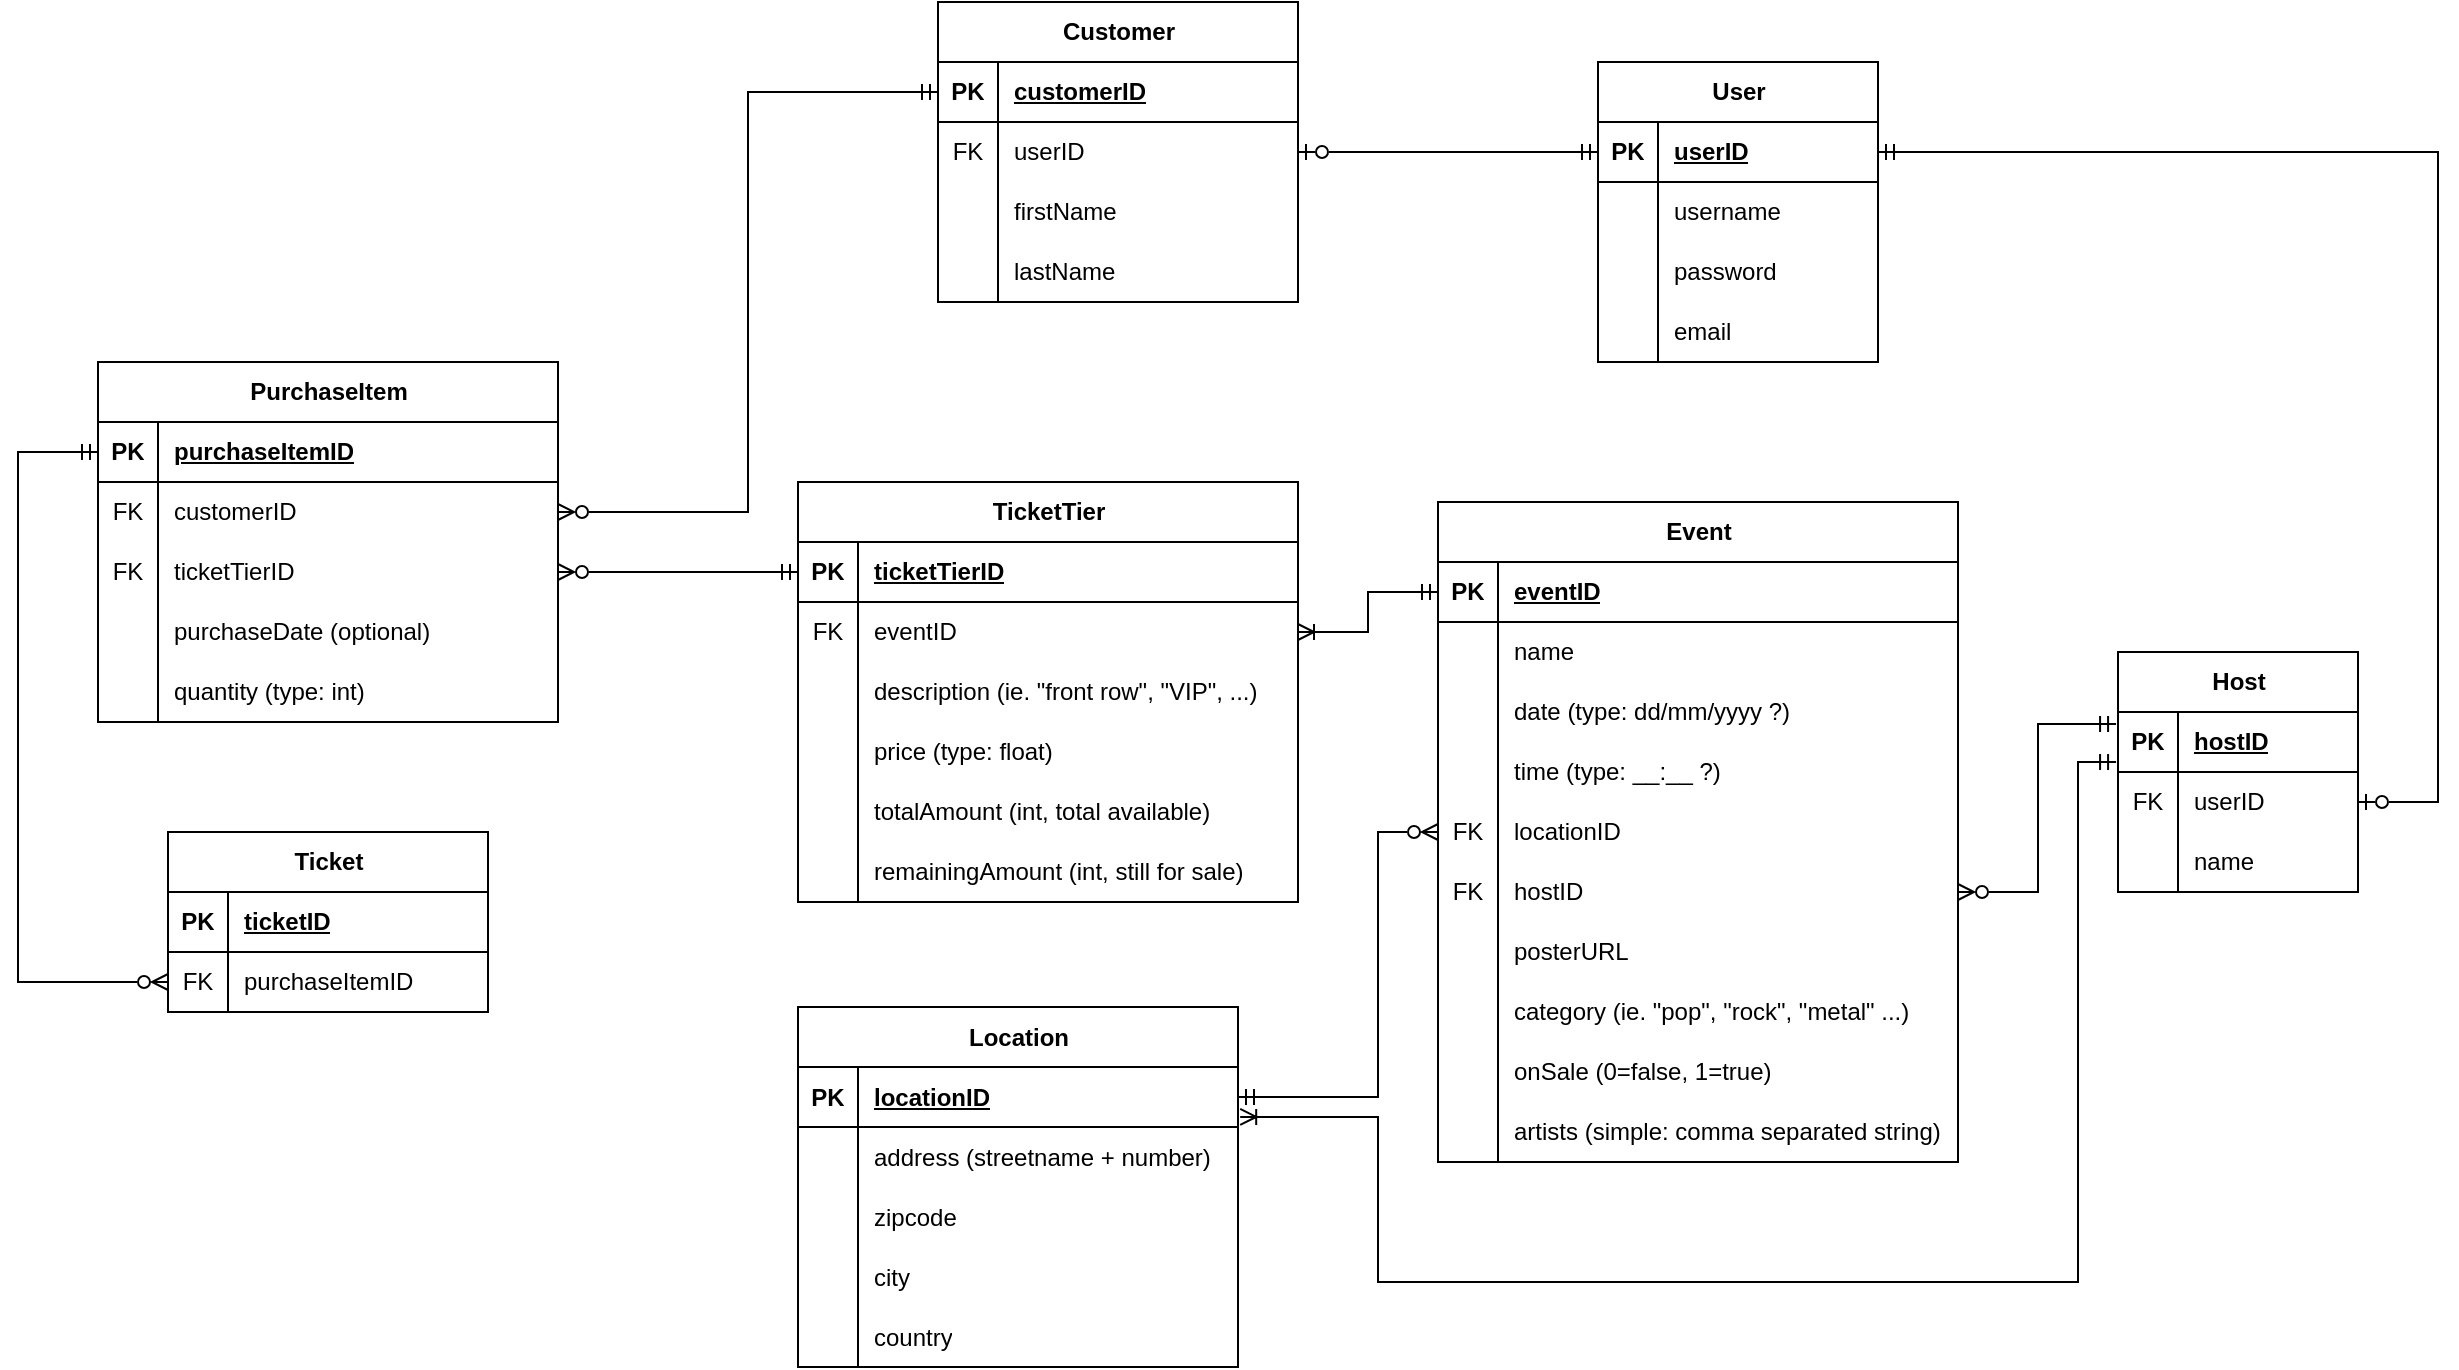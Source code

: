 <mxfile version="24.7.7">
  <diagram name="Pagina-1" id="WmLZljHPpNCYutJsbO-p">
    <mxGraphModel dx="2842" dy="803" grid="1" gridSize="10" guides="1" tooltips="1" connect="1" arrows="1" fold="1" page="1" pageScale="1" pageWidth="1600" pageHeight="1200" math="0" shadow="0">
      <root>
        <mxCell id="0" />
        <mxCell id="1" parent="0" />
        <mxCell id="5G-dUM1vtzU-0tOoCZMb-1" value="User" style="shape=table;startSize=30;container=1;collapsible=1;childLayout=tableLayout;fixedRows=1;rowLines=0;fontStyle=1;align=center;resizeLast=1;html=1;" parent="1" vertex="1">
          <mxGeometry x="-790" y="200" width="140" height="150" as="geometry" />
        </mxCell>
        <mxCell id="5G-dUM1vtzU-0tOoCZMb-2" value="" style="shape=tableRow;horizontal=0;startSize=0;swimlaneHead=0;swimlaneBody=0;fillColor=none;collapsible=0;dropTarget=0;points=[[0,0.5],[1,0.5]];portConstraint=eastwest;top=0;left=0;right=0;bottom=1;" parent="5G-dUM1vtzU-0tOoCZMb-1" vertex="1">
          <mxGeometry y="30" width="140" height="30" as="geometry" />
        </mxCell>
        <mxCell id="5G-dUM1vtzU-0tOoCZMb-3" value="PK" style="shape=partialRectangle;connectable=0;fillColor=none;top=0;left=0;bottom=0;right=0;fontStyle=1;overflow=hidden;whiteSpace=wrap;html=1;" parent="5G-dUM1vtzU-0tOoCZMb-2" vertex="1">
          <mxGeometry width="30" height="30" as="geometry">
            <mxRectangle width="30" height="30" as="alternateBounds" />
          </mxGeometry>
        </mxCell>
        <mxCell id="5G-dUM1vtzU-0tOoCZMb-4" value="userID" style="shape=partialRectangle;connectable=0;fillColor=none;top=0;left=0;bottom=0;right=0;align=left;spacingLeft=6;fontStyle=5;overflow=hidden;whiteSpace=wrap;html=1;" parent="5G-dUM1vtzU-0tOoCZMb-2" vertex="1">
          <mxGeometry x="30" width="110" height="30" as="geometry">
            <mxRectangle width="110" height="30" as="alternateBounds" />
          </mxGeometry>
        </mxCell>
        <mxCell id="5G-dUM1vtzU-0tOoCZMb-5" value="" style="shape=tableRow;horizontal=0;startSize=0;swimlaneHead=0;swimlaneBody=0;fillColor=none;collapsible=0;dropTarget=0;points=[[0,0.5],[1,0.5]];portConstraint=eastwest;top=0;left=0;right=0;bottom=0;" parent="5G-dUM1vtzU-0tOoCZMb-1" vertex="1">
          <mxGeometry y="60" width="140" height="30" as="geometry" />
        </mxCell>
        <mxCell id="5G-dUM1vtzU-0tOoCZMb-6" value="" style="shape=partialRectangle;connectable=0;fillColor=none;top=0;left=0;bottom=0;right=0;editable=1;overflow=hidden;whiteSpace=wrap;html=1;" parent="5G-dUM1vtzU-0tOoCZMb-5" vertex="1">
          <mxGeometry width="30" height="30" as="geometry">
            <mxRectangle width="30" height="30" as="alternateBounds" />
          </mxGeometry>
        </mxCell>
        <mxCell id="5G-dUM1vtzU-0tOoCZMb-7" value="username" style="shape=partialRectangle;connectable=0;fillColor=none;top=0;left=0;bottom=0;right=0;align=left;spacingLeft=6;overflow=hidden;whiteSpace=wrap;html=1;" parent="5G-dUM1vtzU-0tOoCZMb-5" vertex="1">
          <mxGeometry x="30" width="110" height="30" as="geometry">
            <mxRectangle width="110" height="30" as="alternateBounds" />
          </mxGeometry>
        </mxCell>
        <mxCell id="5G-dUM1vtzU-0tOoCZMb-8" value="" style="shape=tableRow;horizontal=0;startSize=0;swimlaneHead=0;swimlaneBody=0;fillColor=none;collapsible=0;dropTarget=0;points=[[0,0.5],[1,0.5]];portConstraint=eastwest;top=0;left=0;right=0;bottom=0;" parent="5G-dUM1vtzU-0tOoCZMb-1" vertex="1">
          <mxGeometry y="90" width="140" height="30" as="geometry" />
        </mxCell>
        <mxCell id="5G-dUM1vtzU-0tOoCZMb-9" value="" style="shape=partialRectangle;connectable=0;fillColor=none;top=0;left=0;bottom=0;right=0;editable=1;overflow=hidden;whiteSpace=wrap;html=1;" parent="5G-dUM1vtzU-0tOoCZMb-8" vertex="1">
          <mxGeometry width="30" height="30" as="geometry">
            <mxRectangle width="30" height="30" as="alternateBounds" />
          </mxGeometry>
        </mxCell>
        <mxCell id="5G-dUM1vtzU-0tOoCZMb-10" value="password" style="shape=partialRectangle;connectable=0;fillColor=none;top=0;left=0;bottom=0;right=0;align=left;spacingLeft=6;overflow=hidden;whiteSpace=wrap;html=1;" parent="5G-dUM1vtzU-0tOoCZMb-8" vertex="1">
          <mxGeometry x="30" width="110" height="30" as="geometry">
            <mxRectangle width="110" height="30" as="alternateBounds" />
          </mxGeometry>
        </mxCell>
        <mxCell id="5G-dUM1vtzU-0tOoCZMb-11" value="" style="shape=tableRow;horizontal=0;startSize=0;swimlaneHead=0;swimlaneBody=0;fillColor=none;collapsible=0;dropTarget=0;points=[[0,0.5],[1,0.5]];portConstraint=eastwest;top=0;left=0;right=0;bottom=0;" parent="5G-dUM1vtzU-0tOoCZMb-1" vertex="1">
          <mxGeometry y="120" width="140" height="30" as="geometry" />
        </mxCell>
        <mxCell id="5G-dUM1vtzU-0tOoCZMb-12" value="" style="shape=partialRectangle;connectable=0;fillColor=none;top=0;left=0;bottom=0;right=0;editable=1;overflow=hidden;whiteSpace=wrap;html=1;" parent="5G-dUM1vtzU-0tOoCZMb-11" vertex="1">
          <mxGeometry width="30" height="30" as="geometry">
            <mxRectangle width="30" height="30" as="alternateBounds" />
          </mxGeometry>
        </mxCell>
        <mxCell id="5G-dUM1vtzU-0tOoCZMb-13" value="email" style="shape=partialRectangle;connectable=0;fillColor=none;top=0;left=0;bottom=0;right=0;align=left;spacingLeft=6;overflow=hidden;whiteSpace=wrap;html=1;" parent="5G-dUM1vtzU-0tOoCZMb-11" vertex="1">
          <mxGeometry x="30" width="110" height="30" as="geometry">
            <mxRectangle width="110" height="30" as="alternateBounds" />
          </mxGeometry>
        </mxCell>
        <mxCell id="5G-dUM1vtzU-0tOoCZMb-23" value="Event" style="shape=table;startSize=30;container=1;collapsible=1;childLayout=tableLayout;fixedRows=1;rowLines=0;fontStyle=1;align=center;resizeLast=1;html=1;" parent="1" vertex="1">
          <mxGeometry x="-870" y="420" width="260" height="330" as="geometry" />
        </mxCell>
        <mxCell id="5G-dUM1vtzU-0tOoCZMb-24" value="" style="shape=tableRow;horizontal=0;startSize=0;swimlaneHead=0;swimlaneBody=0;fillColor=none;collapsible=0;dropTarget=0;points=[[0,0.5],[1,0.5]];portConstraint=eastwest;top=0;left=0;right=0;bottom=1;" parent="5G-dUM1vtzU-0tOoCZMb-23" vertex="1">
          <mxGeometry y="30" width="260" height="30" as="geometry" />
        </mxCell>
        <mxCell id="5G-dUM1vtzU-0tOoCZMb-25" value="PK" style="shape=partialRectangle;connectable=0;fillColor=none;top=0;left=0;bottom=0;right=0;fontStyle=1;overflow=hidden;whiteSpace=wrap;html=1;" parent="5G-dUM1vtzU-0tOoCZMb-24" vertex="1">
          <mxGeometry width="30" height="30" as="geometry">
            <mxRectangle width="30" height="30" as="alternateBounds" />
          </mxGeometry>
        </mxCell>
        <mxCell id="5G-dUM1vtzU-0tOoCZMb-26" value="eventID" style="shape=partialRectangle;connectable=0;fillColor=none;top=0;left=0;bottom=0;right=0;align=left;spacingLeft=6;fontStyle=5;overflow=hidden;whiteSpace=wrap;html=1;" parent="5G-dUM1vtzU-0tOoCZMb-24" vertex="1">
          <mxGeometry x="30" width="230" height="30" as="geometry">
            <mxRectangle width="230" height="30" as="alternateBounds" />
          </mxGeometry>
        </mxCell>
        <mxCell id="5G-dUM1vtzU-0tOoCZMb-27" value="" style="shape=tableRow;horizontal=0;startSize=0;swimlaneHead=0;swimlaneBody=0;fillColor=none;collapsible=0;dropTarget=0;points=[[0,0.5],[1,0.5]];portConstraint=eastwest;top=0;left=0;right=0;bottom=0;" parent="5G-dUM1vtzU-0tOoCZMb-23" vertex="1">
          <mxGeometry y="60" width="260" height="30" as="geometry" />
        </mxCell>
        <mxCell id="5G-dUM1vtzU-0tOoCZMb-28" value="" style="shape=partialRectangle;connectable=0;fillColor=none;top=0;left=0;bottom=0;right=0;editable=1;overflow=hidden;whiteSpace=wrap;html=1;" parent="5G-dUM1vtzU-0tOoCZMb-27" vertex="1">
          <mxGeometry width="30" height="30" as="geometry">
            <mxRectangle width="30" height="30" as="alternateBounds" />
          </mxGeometry>
        </mxCell>
        <mxCell id="5G-dUM1vtzU-0tOoCZMb-29" value="name" style="shape=partialRectangle;connectable=0;fillColor=none;top=0;left=0;bottom=0;right=0;align=left;spacingLeft=6;overflow=hidden;whiteSpace=wrap;html=1;" parent="5G-dUM1vtzU-0tOoCZMb-27" vertex="1">
          <mxGeometry x="30" width="230" height="30" as="geometry">
            <mxRectangle width="230" height="30" as="alternateBounds" />
          </mxGeometry>
        </mxCell>
        <mxCell id="5G-dUM1vtzU-0tOoCZMb-30" value="" style="shape=tableRow;horizontal=0;startSize=0;swimlaneHead=0;swimlaneBody=0;fillColor=none;collapsible=0;dropTarget=0;points=[[0,0.5],[1,0.5]];portConstraint=eastwest;top=0;left=0;right=0;bottom=0;" parent="5G-dUM1vtzU-0tOoCZMb-23" vertex="1">
          <mxGeometry y="90" width="260" height="30" as="geometry" />
        </mxCell>
        <mxCell id="5G-dUM1vtzU-0tOoCZMb-31" value="" style="shape=partialRectangle;connectable=0;fillColor=none;top=0;left=0;bottom=0;right=0;editable=1;overflow=hidden;whiteSpace=wrap;html=1;" parent="5G-dUM1vtzU-0tOoCZMb-30" vertex="1">
          <mxGeometry width="30" height="30" as="geometry">
            <mxRectangle width="30" height="30" as="alternateBounds" />
          </mxGeometry>
        </mxCell>
        <mxCell id="5G-dUM1vtzU-0tOoCZMb-32" value="date (type: dd/mm/yyyy ?)" style="shape=partialRectangle;connectable=0;fillColor=none;top=0;left=0;bottom=0;right=0;align=left;spacingLeft=6;overflow=hidden;whiteSpace=wrap;html=1;" parent="5G-dUM1vtzU-0tOoCZMb-30" vertex="1">
          <mxGeometry x="30" width="230" height="30" as="geometry">
            <mxRectangle width="230" height="30" as="alternateBounds" />
          </mxGeometry>
        </mxCell>
        <mxCell id="5G-dUM1vtzU-0tOoCZMb-33" value="" style="shape=tableRow;horizontal=0;startSize=0;swimlaneHead=0;swimlaneBody=0;fillColor=none;collapsible=0;dropTarget=0;points=[[0,0.5],[1,0.5]];portConstraint=eastwest;top=0;left=0;right=0;bottom=0;" parent="5G-dUM1vtzU-0tOoCZMb-23" vertex="1">
          <mxGeometry y="120" width="260" height="30" as="geometry" />
        </mxCell>
        <mxCell id="5G-dUM1vtzU-0tOoCZMb-34" value="" style="shape=partialRectangle;connectable=0;fillColor=none;top=0;left=0;bottom=0;right=0;editable=1;overflow=hidden;whiteSpace=wrap;html=1;" parent="5G-dUM1vtzU-0tOoCZMb-33" vertex="1">
          <mxGeometry width="30" height="30" as="geometry">
            <mxRectangle width="30" height="30" as="alternateBounds" />
          </mxGeometry>
        </mxCell>
        <mxCell id="5G-dUM1vtzU-0tOoCZMb-35" value="time (type: __:__ ?)" style="shape=partialRectangle;connectable=0;fillColor=none;top=0;left=0;bottom=0;right=0;align=left;spacingLeft=6;overflow=hidden;whiteSpace=wrap;html=1;" parent="5G-dUM1vtzU-0tOoCZMb-33" vertex="1">
          <mxGeometry x="30" width="230" height="30" as="geometry">
            <mxRectangle width="230" height="30" as="alternateBounds" />
          </mxGeometry>
        </mxCell>
        <mxCell id="5G-dUM1vtzU-0tOoCZMb-36" value="" style="shape=tableRow;horizontal=0;startSize=0;swimlaneHead=0;swimlaneBody=0;fillColor=none;collapsible=0;dropTarget=0;points=[[0,0.5],[1,0.5]];portConstraint=eastwest;top=0;left=0;right=0;bottom=0;" parent="5G-dUM1vtzU-0tOoCZMb-23" vertex="1">
          <mxGeometry y="150" width="260" height="30" as="geometry" />
        </mxCell>
        <mxCell id="5G-dUM1vtzU-0tOoCZMb-37" value="FK" style="shape=partialRectangle;connectable=0;fillColor=none;top=0;left=0;bottom=0;right=0;editable=1;overflow=hidden;whiteSpace=wrap;html=1;" parent="5G-dUM1vtzU-0tOoCZMb-36" vertex="1">
          <mxGeometry width="30" height="30" as="geometry">
            <mxRectangle width="30" height="30" as="alternateBounds" />
          </mxGeometry>
        </mxCell>
        <mxCell id="5G-dUM1vtzU-0tOoCZMb-38" value="locationID" style="shape=partialRectangle;connectable=0;fillColor=none;top=0;left=0;bottom=0;right=0;align=left;spacingLeft=6;overflow=hidden;whiteSpace=wrap;html=1;" parent="5G-dUM1vtzU-0tOoCZMb-36" vertex="1">
          <mxGeometry x="30" width="230" height="30" as="geometry">
            <mxRectangle width="230" height="30" as="alternateBounds" />
          </mxGeometry>
        </mxCell>
        <mxCell id="5G-dUM1vtzU-0tOoCZMb-39" value="" style="shape=tableRow;horizontal=0;startSize=0;swimlaneHead=0;swimlaneBody=0;fillColor=none;collapsible=0;dropTarget=0;points=[[0,0.5],[1,0.5]];portConstraint=eastwest;top=0;left=0;right=0;bottom=0;" parent="5G-dUM1vtzU-0tOoCZMb-23" vertex="1">
          <mxGeometry y="180" width="260" height="30" as="geometry" />
        </mxCell>
        <mxCell id="5G-dUM1vtzU-0tOoCZMb-40" value="FK" style="shape=partialRectangle;connectable=0;fillColor=none;top=0;left=0;bottom=0;right=0;editable=1;overflow=hidden;whiteSpace=wrap;html=1;" parent="5G-dUM1vtzU-0tOoCZMb-39" vertex="1">
          <mxGeometry width="30" height="30" as="geometry">
            <mxRectangle width="30" height="30" as="alternateBounds" />
          </mxGeometry>
        </mxCell>
        <mxCell id="5G-dUM1vtzU-0tOoCZMb-41" value="hostID" style="shape=partialRectangle;connectable=0;fillColor=none;top=0;left=0;bottom=0;right=0;align=left;spacingLeft=6;overflow=hidden;whiteSpace=wrap;html=1;" parent="5G-dUM1vtzU-0tOoCZMb-39" vertex="1">
          <mxGeometry x="30" width="230" height="30" as="geometry">
            <mxRectangle width="230" height="30" as="alternateBounds" />
          </mxGeometry>
        </mxCell>
        <mxCell id="5G-dUM1vtzU-0tOoCZMb-42" value="" style="shape=tableRow;horizontal=0;startSize=0;swimlaneHead=0;swimlaneBody=0;fillColor=none;collapsible=0;dropTarget=0;points=[[0,0.5],[1,0.5]];portConstraint=eastwest;top=0;left=0;right=0;bottom=0;" parent="5G-dUM1vtzU-0tOoCZMb-23" vertex="1">
          <mxGeometry y="210" width="260" height="30" as="geometry" />
        </mxCell>
        <mxCell id="5G-dUM1vtzU-0tOoCZMb-43" value="" style="shape=partialRectangle;connectable=0;fillColor=none;top=0;left=0;bottom=0;right=0;editable=1;overflow=hidden;whiteSpace=wrap;html=1;" parent="5G-dUM1vtzU-0tOoCZMb-42" vertex="1">
          <mxGeometry width="30" height="30" as="geometry">
            <mxRectangle width="30" height="30" as="alternateBounds" />
          </mxGeometry>
        </mxCell>
        <mxCell id="5G-dUM1vtzU-0tOoCZMb-44" value="posterURL" style="shape=partialRectangle;connectable=0;fillColor=none;top=0;left=0;bottom=0;right=0;align=left;spacingLeft=6;overflow=hidden;whiteSpace=wrap;html=1;" parent="5G-dUM1vtzU-0tOoCZMb-42" vertex="1">
          <mxGeometry x="30" width="230" height="30" as="geometry">
            <mxRectangle width="230" height="30" as="alternateBounds" />
          </mxGeometry>
        </mxCell>
        <mxCell id="5G-dUM1vtzU-0tOoCZMb-45" value="" style="shape=tableRow;horizontal=0;startSize=0;swimlaneHead=0;swimlaneBody=0;fillColor=none;collapsible=0;dropTarget=0;points=[[0,0.5],[1,0.5]];portConstraint=eastwest;top=0;left=0;right=0;bottom=0;" parent="5G-dUM1vtzU-0tOoCZMb-23" vertex="1">
          <mxGeometry y="240" width="260" height="30" as="geometry" />
        </mxCell>
        <mxCell id="5G-dUM1vtzU-0tOoCZMb-46" value="" style="shape=partialRectangle;connectable=0;fillColor=none;top=0;left=0;bottom=0;right=0;editable=1;overflow=hidden;whiteSpace=wrap;html=1;" parent="5G-dUM1vtzU-0tOoCZMb-45" vertex="1">
          <mxGeometry width="30" height="30" as="geometry">
            <mxRectangle width="30" height="30" as="alternateBounds" />
          </mxGeometry>
        </mxCell>
        <mxCell id="5G-dUM1vtzU-0tOoCZMb-47" value="category (ie. &quot;pop&quot;, &quot;rock&quot;, &quot;metal&quot; ...)" style="shape=partialRectangle;connectable=0;fillColor=none;top=0;left=0;bottom=0;right=0;align=left;spacingLeft=6;overflow=hidden;whiteSpace=wrap;html=1;" parent="5G-dUM1vtzU-0tOoCZMb-45" vertex="1">
          <mxGeometry x="30" width="230" height="30" as="geometry">
            <mxRectangle width="230" height="30" as="alternateBounds" />
          </mxGeometry>
        </mxCell>
        <mxCell id="5G-dUM1vtzU-0tOoCZMb-48" style="shape=tableRow;horizontal=0;startSize=0;swimlaneHead=0;swimlaneBody=0;fillColor=none;collapsible=0;dropTarget=0;points=[[0,0.5],[1,0.5]];portConstraint=eastwest;top=0;left=0;right=0;bottom=0;" parent="5G-dUM1vtzU-0tOoCZMb-23" vertex="1">
          <mxGeometry y="270" width="260" height="30" as="geometry" />
        </mxCell>
        <mxCell id="5G-dUM1vtzU-0tOoCZMb-49" style="shape=partialRectangle;connectable=0;fillColor=none;top=0;left=0;bottom=0;right=0;editable=1;overflow=hidden;whiteSpace=wrap;html=1;" parent="5G-dUM1vtzU-0tOoCZMb-48" vertex="1">
          <mxGeometry width="30" height="30" as="geometry">
            <mxRectangle width="30" height="30" as="alternateBounds" />
          </mxGeometry>
        </mxCell>
        <mxCell id="5G-dUM1vtzU-0tOoCZMb-50" value="onSale (0=false, 1=true)" style="shape=partialRectangle;connectable=0;fillColor=none;top=0;left=0;bottom=0;right=0;align=left;spacingLeft=6;overflow=hidden;whiteSpace=wrap;html=1;" parent="5G-dUM1vtzU-0tOoCZMb-48" vertex="1">
          <mxGeometry x="30" width="230" height="30" as="geometry">
            <mxRectangle width="230" height="30" as="alternateBounds" />
          </mxGeometry>
        </mxCell>
        <mxCell id="5G-dUM1vtzU-0tOoCZMb-51" style="shape=tableRow;horizontal=0;startSize=0;swimlaneHead=0;swimlaneBody=0;fillColor=none;collapsible=0;dropTarget=0;points=[[0,0.5],[1,0.5]];portConstraint=eastwest;top=0;left=0;right=0;bottom=0;" parent="5G-dUM1vtzU-0tOoCZMb-23" vertex="1">
          <mxGeometry y="300" width="260" height="30" as="geometry" />
        </mxCell>
        <mxCell id="5G-dUM1vtzU-0tOoCZMb-52" style="shape=partialRectangle;connectable=0;fillColor=none;top=0;left=0;bottom=0;right=0;editable=1;overflow=hidden;whiteSpace=wrap;html=1;" parent="5G-dUM1vtzU-0tOoCZMb-51" vertex="1">
          <mxGeometry width="30" height="30" as="geometry">
            <mxRectangle width="30" height="30" as="alternateBounds" />
          </mxGeometry>
        </mxCell>
        <mxCell id="5G-dUM1vtzU-0tOoCZMb-53" value="artists (simple: comma separated string)" style="shape=partialRectangle;connectable=0;fillColor=none;top=0;left=0;bottom=0;right=0;align=left;spacingLeft=6;overflow=hidden;whiteSpace=wrap;html=1;" parent="5G-dUM1vtzU-0tOoCZMb-51" vertex="1">
          <mxGeometry x="30" width="230" height="30" as="geometry">
            <mxRectangle width="230" height="30" as="alternateBounds" />
          </mxGeometry>
        </mxCell>
        <mxCell id="5G-dUM1vtzU-0tOoCZMb-57" style="edgeStyle=orthogonalEdgeStyle;rounded=0;orthogonalLoop=1;jettySize=auto;html=1;exitX=-0.008;exitY=0.2;exitDx=0;exitDy=0;entryX=1;entryY=0.5;entryDx=0;entryDy=0;endArrow=ERzeroToMany;endFill=0;startArrow=ERmandOne;startFill=0;exitPerimeter=0;" parent="1" source="5G-dUM1vtzU-0tOoCZMb-59" target="5G-dUM1vtzU-0tOoCZMb-39" edge="1">
          <mxGeometry relative="1" as="geometry" />
        </mxCell>
        <mxCell id="5G-dUM1vtzU-0tOoCZMb-58" value="Host" style="shape=table;startSize=30;container=1;collapsible=1;childLayout=tableLayout;fixedRows=1;rowLines=0;fontStyle=1;align=center;resizeLast=1;html=1;" parent="1" vertex="1">
          <mxGeometry x="-530" y="495" width="120" height="120" as="geometry" />
        </mxCell>
        <mxCell id="5G-dUM1vtzU-0tOoCZMb-59" value="" style="shape=tableRow;horizontal=0;startSize=0;swimlaneHead=0;swimlaneBody=0;fillColor=none;collapsible=0;dropTarget=0;points=[[0,0.5],[1,0.5]];portConstraint=eastwest;top=0;left=0;right=0;bottom=1;" parent="5G-dUM1vtzU-0tOoCZMb-58" vertex="1">
          <mxGeometry y="30" width="120" height="30" as="geometry" />
        </mxCell>
        <mxCell id="5G-dUM1vtzU-0tOoCZMb-60" value="PK" style="shape=partialRectangle;connectable=0;fillColor=none;top=0;left=0;bottom=0;right=0;fontStyle=1;overflow=hidden;whiteSpace=wrap;html=1;" parent="5G-dUM1vtzU-0tOoCZMb-59" vertex="1">
          <mxGeometry width="30" height="30" as="geometry">
            <mxRectangle width="30" height="30" as="alternateBounds" />
          </mxGeometry>
        </mxCell>
        <mxCell id="5G-dUM1vtzU-0tOoCZMb-61" value="hostID" style="shape=partialRectangle;connectable=0;fillColor=none;top=0;left=0;bottom=0;right=0;align=left;spacingLeft=6;fontStyle=5;overflow=hidden;whiteSpace=wrap;html=1;" parent="5G-dUM1vtzU-0tOoCZMb-59" vertex="1">
          <mxGeometry x="30" width="90" height="30" as="geometry">
            <mxRectangle width="90" height="30" as="alternateBounds" />
          </mxGeometry>
        </mxCell>
        <mxCell id="5G-dUM1vtzU-0tOoCZMb-62" value="" style="shape=tableRow;horizontal=0;startSize=0;swimlaneHead=0;swimlaneBody=0;fillColor=none;collapsible=0;dropTarget=0;points=[[0,0.5],[1,0.5]];portConstraint=eastwest;top=0;left=0;right=0;bottom=0;" parent="5G-dUM1vtzU-0tOoCZMb-58" vertex="1">
          <mxGeometry y="60" width="120" height="30" as="geometry" />
        </mxCell>
        <mxCell id="5G-dUM1vtzU-0tOoCZMb-63" value="FK" style="shape=partialRectangle;connectable=0;fillColor=none;top=0;left=0;bottom=0;right=0;editable=1;overflow=hidden;whiteSpace=wrap;html=1;" parent="5G-dUM1vtzU-0tOoCZMb-62" vertex="1">
          <mxGeometry width="30" height="30" as="geometry">
            <mxRectangle width="30" height="30" as="alternateBounds" />
          </mxGeometry>
        </mxCell>
        <mxCell id="5G-dUM1vtzU-0tOoCZMb-64" value="userID" style="shape=partialRectangle;connectable=0;fillColor=none;top=0;left=0;bottom=0;right=0;align=left;spacingLeft=6;overflow=hidden;whiteSpace=wrap;html=1;" parent="5G-dUM1vtzU-0tOoCZMb-62" vertex="1">
          <mxGeometry x="30" width="90" height="30" as="geometry">
            <mxRectangle width="90" height="30" as="alternateBounds" />
          </mxGeometry>
        </mxCell>
        <mxCell id="3D0QUzrI3ki0Q3jINutu-27" value="" style="shape=tableRow;horizontal=0;startSize=0;swimlaneHead=0;swimlaneBody=0;fillColor=none;collapsible=0;dropTarget=0;points=[[0,0.5],[1,0.5]];portConstraint=eastwest;top=0;left=0;right=0;bottom=0;" vertex="1" parent="5G-dUM1vtzU-0tOoCZMb-58">
          <mxGeometry y="90" width="120" height="30" as="geometry" />
        </mxCell>
        <mxCell id="3D0QUzrI3ki0Q3jINutu-28" value="" style="shape=partialRectangle;connectable=0;fillColor=none;top=0;left=0;bottom=0;right=0;editable=1;overflow=hidden;whiteSpace=wrap;html=1;" vertex="1" parent="3D0QUzrI3ki0Q3jINutu-27">
          <mxGeometry width="30" height="30" as="geometry">
            <mxRectangle width="30" height="30" as="alternateBounds" />
          </mxGeometry>
        </mxCell>
        <mxCell id="3D0QUzrI3ki0Q3jINutu-29" value="name" style="shape=partialRectangle;connectable=0;fillColor=none;top=0;left=0;bottom=0;right=0;align=left;spacingLeft=6;overflow=hidden;whiteSpace=wrap;html=1;" vertex="1" parent="3D0QUzrI3ki0Q3jINutu-27">
          <mxGeometry x="30" width="90" height="30" as="geometry">
            <mxRectangle width="90" height="30" as="alternateBounds" />
          </mxGeometry>
        </mxCell>
        <mxCell id="5G-dUM1vtzU-0tOoCZMb-65" value="Location" style="shape=table;startSize=30;container=1;collapsible=1;childLayout=tableLayout;fixedRows=1;rowLines=0;fontStyle=1;align=center;resizeLast=1;html=1;" parent="1" vertex="1">
          <mxGeometry x="-1190" y="672.5" width="220" height="180" as="geometry" />
        </mxCell>
        <mxCell id="5G-dUM1vtzU-0tOoCZMb-66" value="" style="shape=tableRow;horizontal=0;startSize=0;swimlaneHead=0;swimlaneBody=0;fillColor=none;collapsible=0;dropTarget=0;points=[[0,0.5],[1,0.5]];portConstraint=eastwest;top=0;left=0;right=0;bottom=1;" parent="5G-dUM1vtzU-0tOoCZMb-65" vertex="1">
          <mxGeometry y="30" width="220" height="30" as="geometry" />
        </mxCell>
        <mxCell id="5G-dUM1vtzU-0tOoCZMb-67" value="PK" style="shape=partialRectangle;connectable=0;fillColor=none;top=0;left=0;bottom=0;right=0;fontStyle=1;overflow=hidden;whiteSpace=wrap;html=1;" parent="5G-dUM1vtzU-0tOoCZMb-66" vertex="1">
          <mxGeometry width="30" height="30" as="geometry">
            <mxRectangle width="30" height="30" as="alternateBounds" />
          </mxGeometry>
        </mxCell>
        <mxCell id="5G-dUM1vtzU-0tOoCZMb-68" value="locationID" style="shape=partialRectangle;connectable=0;fillColor=none;top=0;left=0;bottom=0;right=0;align=left;spacingLeft=6;fontStyle=5;overflow=hidden;whiteSpace=wrap;html=1;" parent="5G-dUM1vtzU-0tOoCZMb-66" vertex="1">
          <mxGeometry x="30" width="190" height="30" as="geometry">
            <mxRectangle width="190" height="30" as="alternateBounds" />
          </mxGeometry>
        </mxCell>
        <mxCell id="5G-dUM1vtzU-0tOoCZMb-69" value="" style="shape=tableRow;horizontal=0;startSize=0;swimlaneHead=0;swimlaneBody=0;fillColor=none;collapsible=0;dropTarget=0;points=[[0,0.5],[1,0.5]];portConstraint=eastwest;top=0;left=0;right=0;bottom=0;" parent="5G-dUM1vtzU-0tOoCZMb-65" vertex="1">
          <mxGeometry y="60" width="220" height="30" as="geometry" />
        </mxCell>
        <mxCell id="5G-dUM1vtzU-0tOoCZMb-70" value="" style="shape=partialRectangle;connectable=0;fillColor=none;top=0;left=0;bottom=0;right=0;editable=1;overflow=hidden;whiteSpace=wrap;html=1;" parent="5G-dUM1vtzU-0tOoCZMb-69" vertex="1">
          <mxGeometry width="30" height="30" as="geometry">
            <mxRectangle width="30" height="30" as="alternateBounds" />
          </mxGeometry>
        </mxCell>
        <mxCell id="5G-dUM1vtzU-0tOoCZMb-71" value="address (streetname + number)" style="shape=partialRectangle;connectable=0;fillColor=none;top=0;left=0;bottom=0;right=0;align=left;spacingLeft=6;overflow=hidden;whiteSpace=wrap;html=1;" parent="5G-dUM1vtzU-0tOoCZMb-69" vertex="1">
          <mxGeometry x="30" width="190" height="30" as="geometry">
            <mxRectangle width="190" height="30" as="alternateBounds" />
          </mxGeometry>
        </mxCell>
        <mxCell id="5G-dUM1vtzU-0tOoCZMb-72" style="shape=tableRow;horizontal=0;startSize=0;swimlaneHead=0;swimlaneBody=0;fillColor=none;collapsible=0;dropTarget=0;points=[[0,0.5],[1,0.5]];portConstraint=eastwest;top=0;left=0;right=0;bottom=0;" parent="5G-dUM1vtzU-0tOoCZMb-65" vertex="1">
          <mxGeometry y="90" width="220" height="30" as="geometry" />
        </mxCell>
        <mxCell id="5G-dUM1vtzU-0tOoCZMb-73" style="shape=partialRectangle;connectable=0;fillColor=none;top=0;left=0;bottom=0;right=0;editable=1;overflow=hidden;whiteSpace=wrap;html=1;" parent="5G-dUM1vtzU-0tOoCZMb-72" vertex="1">
          <mxGeometry width="30" height="30" as="geometry">
            <mxRectangle width="30" height="30" as="alternateBounds" />
          </mxGeometry>
        </mxCell>
        <mxCell id="5G-dUM1vtzU-0tOoCZMb-74" value="zipcode" style="shape=partialRectangle;connectable=0;fillColor=none;top=0;left=0;bottom=0;right=0;align=left;spacingLeft=6;overflow=hidden;whiteSpace=wrap;html=1;" parent="5G-dUM1vtzU-0tOoCZMb-72" vertex="1">
          <mxGeometry x="30" width="190" height="30" as="geometry">
            <mxRectangle width="190" height="30" as="alternateBounds" />
          </mxGeometry>
        </mxCell>
        <mxCell id="3D0QUzrI3ki0Q3jINutu-1" style="shape=tableRow;horizontal=0;startSize=0;swimlaneHead=0;swimlaneBody=0;fillColor=none;collapsible=0;dropTarget=0;points=[[0,0.5],[1,0.5]];portConstraint=eastwest;top=0;left=0;right=0;bottom=0;" vertex="1" parent="5G-dUM1vtzU-0tOoCZMb-65">
          <mxGeometry y="120" width="220" height="30" as="geometry" />
        </mxCell>
        <mxCell id="3D0QUzrI3ki0Q3jINutu-2" style="shape=partialRectangle;connectable=0;fillColor=none;top=0;left=0;bottom=0;right=0;editable=1;overflow=hidden;whiteSpace=wrap;html=1;" vertex="1" parent="3D0QUzrI3ki0Q3jINutu-1">
          <mxGeometry width="30" height="30" as="geometry">
            <mxRectangle width="30" height="30" as="alternateBounds" />
          </mxGeometry>
        </mxCell>
        <mxCell id="3D0QUzrI3ki0Q3jINutu-3" value="city" style="shape=partialRectangle;connectable=0;fillColor=none;top=0;left=0;bottom=0;right=0;align=left;spacingLeft=6;overflow=hidden;whiteSpace=wrap;html=1;" vertex="1" parent="3D0QUzrI3ki0Q3jINutu-1">
          <mxGeometry x="30" width="190" height="30" as="geometry">
            <mxRectangle width="190" height="30" as="alternateBounds" />
          </mxGeometry>
        </mxCell>
        <mxCell id="5G-dUM1vtzU-0tOoCZMb-75" style="shape=tableRow;horizontal=0;startSize=0;swimlaneHead=0;swimlaneBody=0;fillColor=none;collapsible=0;dropTarget=0;points=[[0,0.5],[1,0.5]];portConstraint=eastwest;top=0;left=0;right=0;bottom=0;" parent="5G-dUM1vtzU-0tOoCZMb-65" vertex="1">
          <mxGeometry y="150" width="220" height="30" as="geometry" />
        </mxCell>
        <mxCell id="5G-dUM1vtzU-0tOoCZMb-76" style="shape=partialRectangle;connectable=0;fillColor=none;top=0;left=0;bottom=0;right=0;editable=1;overflow=hidden;whiteSpace=wrap;html=1;" parent="5G-dUM1vtzU-0tOoCZMb-75" vertex="1">
          <mxGeometry width="30" height="30" as="geometry">
            <mxRectangle width="30" height="30" as="alternateBounds" />
          </mxGeometry>
        </mxCell>
        <mxCell id="5G-dUM1vtzU-0tOoCZMb-77" value="country" style="shape=partialRectangle;connectable=0;fillColor=none;top=0;left=0;bottom=0;right=0;align=left;spacingLeft=6;overflow=hidden;whiteSpace=wrap;html=1;" parent="5G-dUM1vtzU-0tOoCZMb-75" vertex="1">
          <mxGeometry x="30" width="190" height="30" as="geometry">
            <mxRectangle width="190" height="30" as="alternateBounds" />
          </mxGeometry>
        </mxCell>
        <mxCell id="5G-dUM1vtzU-0tOoCZMb-78" style="edgeStyle=orthogonalEdgeStyle;rounded=0;orthogonalLoop=1;jettySize=auto;html=1;entryX=0;entryY=0.5;entryDx=0;entryDy=0;startArrow=ERoneToMany;startFill=0;endArrow=ERmandOne;endFill=0;" parent="1" source="5G-dUM1vtzU-0tOoCZMb-83" target="5G-dUM1vtzU-0tOoCZMb-24" edge="1">
          <mxGeometry relative="1" as="geometry">
            <mxPoint x="-895" y="520" as="sourcePoint" />
          </mxGeometry>
        </mxCell>
        <mxCell id="5G-dUM1vtzU-0tOoCZMb-79" value="TicketTier" style="shape=table;startSize=30;container=1;collapsible=1;childLayout=tableLayout;fixedRows=1;rowLines=0;fontStyle=1;align=center;resizeLast=1;html=1;" parent="1" vertex="1">
          <mxGeometry x="-1190" y="410" width="250" height="210" as="geometry" />
        </mxCell>
        <mxCell id="5G-dUM1vtzU-0tOoCZMb-80" value="" style="shape=tableRow;horizontal=0;startSize=0;swimlaneHead=0;swimlaneBody=0;fillColor=none;collapsible=0;dropTarget=0;points=[[0,0.5],[1,0.5]];portConstraint=eastwest;top=0;left=0;right=0;bottom=1;" parent="5G-dUM1vtzU-0tOoCZMb-79" vertex="1">
          <mxGeometry y="30" width="250" height="30" as="geometry" />
        </mxCell>
        <mxCell id="5G-dUM1vtzU-0tOoCZMb-81" value="PK" style="shape=partialRectangle;connectable=0;fillColor=none;top=0;left=0;bottom=0;right=0;fontStyle=1;overflow=hidden;whiteSpace=wrap;html=1;" parent="5G-dUM1vtzU-0tOoCZMb-80" vertex="1">
          <mxGeometry width="30" height="30" as="geometry">
            <mxRectangle width="30" height="30" as="alternateBounds" />
          </mxGeometry>
        </mxCell>
        <mxCell id="5G-dUM1vtzU-0tOoCZMb-82" value="ticketTierID" style="shape=partialRectangle;connectable=0;fillColor=none;top=0;left=0;bottom=0;right=0;align=left;spacingLeft=6;fontStyle=5;overflow=hidden;whiteSpace=wrap;html=1;" parent="5G-dUM1vtzU-0tOoCZMb-80" vertex="1">
          <mxGeometry x="30" width="220" height="30" as="geometry">
            <mxRectangle width="220" height="30" as="alternateBounds" />
          </mxGeometry>
        </mxCell>
        <mxCell id="5G-dUM1vtzU-0tOoCZMb-83" value="" style="shape=tableRow;horizontal=0;startSize=0;swimlaneHead=0;swimlaneBody=0;fillColor=none;collapsible=0;dropTarget=0;points=[[0,0.5],[1,0.5]];portConstraint=eastwest;top=0;left=0;right=0;bottom=0;" parent="5G-dUM1vtzU-0tOoCZMb-79" vertex="1">
          <mxGeometry y="60" width="250" height="30" as="geometry" />
        </mxCell>
        <mxCell id="5G-dUM1vtzU-0tOoCZMb-84" value="FK" style="shape=partialRectangle;connectable=0;fillColor=none;top=0;left=0;bottom=0;right=0;editable=1;overflow=hidden;whiteSpace=wrap;html=1;" parent="5G-dUM1vtzU-0tOoCZMb-83" vertex="1">
          <mxGeometry width="30" height="30" as="geometry">
            <mxRectangle width="30" height="30" as="alternateBounds" />
          </mxGeometry>
        </mxCell>
        <mxCell id="5G-dUM1vtzU-0tOoCZMb-85" value="eventID" style="shape=partialRectangle;connectable=0;fillColor=none;top=0;left=0;bottom=0;right=0;align=left;spacingLeft=6;overflow=hidden;whiteSpace=wrap;html=1;" parent="5G-dUM1vtzU-0tOoCZMb-83" vertex="1">
          <mxGeometry x="30" width="220" height="30" as="geometry">
            <mxRectangle width="220" height="30" as="alternateBounds" />
          </mxGeometry>
        </mxCell>
        <mxCell id="5G-dUM1vtzU-0tOoCZMb-86" value="" style="shape=tableRow;horizontal=0;startSize=0;swimlaneHead=0;swimlaneBody=0;fillColor=none;collapsible=0;dropTarget=0;points=[[0,0.5],[1,0.5]];portConstraint=eastwest;top=0;left=0;right=0;bottom=0;" parent="5G-dUM1vtzU-0tOoCZMb-79" vertex="1">
          <mxGeometry y="90" width="250" height="30" as="geometry" />
        </mxCell>
        <mxCell id="5G-dUM1vtzU-0tOoCZMb-87" value="" style="shape=partialRectangle;connectable=0;fillColor=none;top=0;left=0;bottom=0;right=0;editable=1;overflow=hidden;whiteSpace=wrap;html=1;" parent="5G-dUM1vtzU-0tOoCZMb-86" vertex="1">
          <mxGeometry width="30" height="30" as="geometry">
            <mxRectangle width="30" height="30" as="alternateBounds" />
          </mxGeometry>
        </mxCell>
        <mxCell id="5G-dUM1vtzU-0tOoCZMb-88" value="description (ie. &quot;front row&quot;, &quot;VIP&quot;, ...)" style="shape=partialRectangle;connectable=0;fillColor=none;top=0;left=0;bottom=0;right=0;align=left;spacingLeft=6;overflow=hidden;whiteSpace=wrap;html=1;" parent="5G-dUM1vtzU-0tOoCZMb-86" vertex="1">
          <mxGeometry x="30" width="220" height="30" as="geometry">
            <mxRectangle width="220" height="30" as="alternateBounds" />
          </mxGeometry>
        </mxCell>
        <mxCell id="5G-dUM1vtzU-0tOoCZMb-89" value="" style="shape=tableRow;horizontal=0;startSize=0;swimlaneHead=0;swimlaneBody=0;fillColor=none;collapsible=0;dropTarget=0;points=[[0,0.5],[1,0.5]];portConstraint=eastwest;top=0;left=0;right=0;bottom=0;" parent="5G-dUM1vtzU-0tOoCZMb-79" vertex="1">
          <mxGeometry y="120" width="250" height="30" as="geometry" />
        </mxCell>
        <mxCell id="5G-dUM1vtzU-0tOoCZMb-90" value="" style="shape=partialRectangle;connectable=0;fillColor=none;top=0;left=0;bottom=0;right=0;editable=1;overflow=hidden;whiteSpace=wrap;html=1;" parent="5G-dUM1vtzU-0tOoCZMb-89" vertex="1">
          <mxGeometry width="30" height="30" as="geometry">
            <mxRectangle width="30" height="30" as="alternateBounds" />
          </mxGeometry>
        </mxCell>
        <mxCell id="5G-dUM1vtzU-0tOoCZMb-91" value="price (type: float)" style="shape=partialRectangle;connectable=0;fillColor=none;top=0;left=0;bottom=0;right=0;align=left;spacingLeft=6;overflow=hidden;whiteSpace=wrap;html=1;" parent="5G-dUM1vtzU-0tOoCZMb-89" vertex="1">
          <mxGeometry x="30" width="220" height="30" as="geometry">
            <mxRectangle width="220" height="30" as="alternateBounds" />
          </mxGeometry>
        </mxCell>
        <mxCell id="5G-dUM1vtzU-0tOoCZMb-128" style="shape=tableRow;horizontal=0;startSize=0;swimlaneHead=0;swimlaneBody=0;fillColor=none;collapsible=0;dropTarget=0;points=[[0,0.5],[1,0.5]];portConstraint=eastwest;top=0;left=0;right=0;bottom=0;" parent="5G-dUM1vtzU-0tOoCZMb-79" vertex="1">
          <mxGeometry y="150" width="250" height="30" as="geometry" />
        </mxCell>
        <mxCell id="5G-dUM1vtzU-0tOoCZMb-129" style="shape=partialRectangle;connectable=0;fillColor=none;top=0;left=0;bottom=0;right=0;editable=1;overflow=hidden;whiteSpace=wrap;html=1;" parent="5G-dUM1vtzU-0tOoCZMb-128" vertex="1">
          <mxGeometry width="30" height="30" as="geometry">
            <mxRectangle width="30" height="30" as="alternateBounds" />
          </mxGeometry>
        </mxCell>
        <mxCell id="5G-dUM1vtzU-0tOoCZMb-130" value="totalAmount (int, total available)" style="shape=partialRectangle;connectable=0;fillColor=none;top=0;left=0;bottom=0;right=0;align=left;spacingLeft=6;overflow=hidden;whiteSpace=wrap;html=1;" parent="5G-dUM1vtzU-0tOoCZMb-128" vertex="1">
          <mxGeometry x="30" width="220" height="30" as="geometry">
            <mxRectangle width="220" height="30" as="alternateBounds" />
          </mxGeometry>
        </mxCell>
        <mxCell id="3D0QUzrI3ki0Q3jINutu-31" style="shape=tableRow;horizontal=0;startSize=0;swimlaneHead=0;swimlaneBody=0;fillColor=none;collapsible=0;dropTarget=0;points=[[0,0.5],[1,0.5]];portConstraint=eastwest;top=0;left=0;right=0;bottom=0;" vertex="1" parent="5G-dUM1vtzU-0tOoCZMb-79">
          <mxGeometry y="180" width="250" height="30" as="geometry" />
        </mxCell>
        <mxCell id="3D0QUzrI3ki0Q3jINutu-32" style="shape=partialRectangle;connectable=0;fillColor=none;top=0;left=0;bottom=0;right=0;editable=1;overflow=hidden;whiteSpace=wrap;html=1;" vertex="1" parent="3D0QUzrI3ki0Q3jINutu-31">
          <mxGeometry width="30" height="30" as="geometry">
            <mxRectangle width="30" height="30" as="alternateBounds" />
          </mxGeometry>
        </mxCell>
        <mxCell id="3D0QUzrI3ki0Q3jINutu-33" value="remainingAmount (int, still for sale)" style="shape=partialRectangle;connectable=0;fillColor=none;top=0;left=0;bottom=0;right=0;align=left;spacingLeft=6;overflow=hidden;whiteSpace=wrap;html=1;" vertex="1" parent="3D0QUzrI3ki0Q3jINutu-31">
          <mxGeometry x="30" width="220" height="30" as="geometry">
            <mxRectangle width="220" height="30" as="alternateBounds" />
          </mxGeometry>
        </mxCell>
        <mxCell id="5G-dUM1vtzU-0tOoCZMb-99" value="PurchaseItem" style="shape=table;startSize=30;container=1;collapsible=1;childLayout=tableLayout;fixedRows=1;rowLines=0;fontStyle=1;align=center;resizeLast=1;html=1;" parent="1" vertex="1">
          <mxGeometry x="-1540" y="350" width="230" height="180" as="geometry" />
        </mxCell>
        <mxCell id="5G-dUM1vtzU-0tOoCZMb-100" value="" style="shape=tableRow;horizontal=0;startSize=0;swimlaneHead=0;swimlaneBody=0;fillColor=none;collapsible=0;dropTarget=0;points=[[0,0.5],[1,0.5]];portConstraint=eastwest;top=0;left=0;right=0;bottom=1;" parent="5G-dUM1vtzU-0tOoCZMb-99" vertex="1">
          <mxGeometry y="30" width="230" height="30" as="geometry" />
        </mxCell>
        <mxCell id="5G-dUM1vtzU-0tOoCZMb-101" value="PK" style="shape=partialRectangle;connectable=0;fillColor=none;top=0;left=0;bottom=0;right=0;fontStyle=1;overflow=hidden;whiteSpace=wrap;html=1;" parent="5G-dUM1vtzU-0tOoCZMb-100" vertex="1">
          <mxGeometry width="30" height="30" as="geometry">
            <mxRectangle width="30" height="30" as="alternateBounds" />
          </mxGeometry>
        </mxCell>
        <mxCell id="5G-dUM1vtzU-0tOoCZMb-102" value="purchaseItemID" style="shape=partialRectangle;connectable=0;fillColor=none;top=0;left=0;bottom=0;right=0;align=left;spacingLeft=6;fontStyle=5;overflow=hidden;whiteSpace=wrap;html=1;" parent="5G-dUM1vtzU-0tOoCZMb-100" vertex="1">
          <mxGeometry x="30" width="200" height="30" as="geometry">
            <mxRectangle width="200" height="30" as="alternateBounds" />
          </mxGeometry>
        </mxCell>
        <mxCell id="5G-dUM1vtzU-0tOoCZMb-103" value="" style="shape=tableRow;horizontal=0;startSize=0;swimlaneHead=0;swimlaneBody=0;fillColor=none;collapsible=0;dropTarget=0;points=[[0,0.5],[1,0.5]];portConstraint=eastwest;top=0;left=0;right=0;bottom=0;" parent="5G-dUM1vtzU-0tOoCZMb-99" vertex="1">
          <mxGeometry y="60" width="230" height="30" as="geometry" />
        </mxCell>
        <mxCell id="5G-dUM1vtzU-0tOoCZMb-104" value="FK" style="shape=partialRectangle;connectable=0;fillColor=none;top=0;left=0;bottom=0;right=0;editable=1;overflow=hidden;whiteSpace=wrap;html=1;" parent="5G-dUM1vtzU-0tOoCZMb-103" vertex="1">
          <mxGeometry width="30" height="30" as="geometry">
            <mxRectangle width="30" height="30" as="alternateBounds" />
          </mxGeometry>
        </mxCell>
        <mxCell id="5G-dUM1vtzU-0tOoCZMb-105" value="customerID" style="shape=partialRectangle;connectable=0;fillColor=none;top=0;left=0;bottom=0;right=0;align=left;spacingLeft=6;overflow=hidden;whiteSpace=wrap;html=1;" parent="5G-dUM1vtzU-0tOoCZMb-103" vertex="1">
          <mxGeometry x="30" width="200" height="30" as="geometry">
            <mxRectangle width="200" height="30" as="alternateBounds" />
          </mxGeometry>
        </mxCell>
        <mxCell id="3D0QUzrI3ki0Q3jINutu-34" value="" style="shape=tableRow;horizontal=0;startSize=0;swimlaneHead=0;swimlaneBody=0;fillColor=none;collapsible=0;dropTarget=0;points=[[0,0.5],[1,0.5]];portConstraint=eastwest;top=0;left=0;right=0;bottom=0;" vertex="1" parent="5G-dUM1vtzU-0tOoCZMb-99">
          <mxGeometry y="90" width="230" height="30" as="geometry" />
        </mxCell>
        <mxCell id="3D0QUzrI3ki0Q3jINutu-35" value="FK" style="shape=partialRectangle;connectable=0;fillColor=none;top=0;left=0;bottom=0;right=0;editable=1;overflow=hidden;whiteSpace=wrap;html=1;" vertex="1" parent="3D0QUzrI3ki0Q3jINutu-34">
          <mxGeometry width="30" height="30" as="geometry">
            <mxRectangle width="30" height="30" as="alternateBounds" />
          </mxGeometry>
        </mxCell>
        <mxCell id="3D0QUzrI3ki0Q3jINutu-36" value="ticketTierID" style="shape=partialRectangle;connectable=0;fillColor=none;top=0;left=0;bottom=0;right=0;align=left;spacingLeft=6;overflow=hidden;whiteSpace=wrap;html=1;" vertex="1" parent="3D0QUzrI3ki0Q3jINutu-34">
          <mxGeometry x="30" width="200" height="30" as="geometry">
            <mxRectangle width="200" height="30" as="alternateBounds" />
          </mxGeometry>
        </mxCell>
        <mxCell id="5G-dUM1vtzU-0tOoCZMb-106" style="shape=tableRow;horizontal=0;startSize=0;swimlaneHead=0;swimlaneBody=0;fillColor=none;collapsible=0;dropTarget=0;points=[[0,0.5],[1,0.5]];portConstraint=eastwest;top=0;left=0;right=0;bottom=0;" parent="5G-dUM1vtzU-0tOoCZMb-99" vertex="1">
          <mxGeometry y="120" width="230" height="30" as="geometry" />
        </mxCell>
        <mxCell id="5G-dUM1vtzU-0tOoCZMb-107" style="shape=partialRectangle;connectable=0;fillColor=none;top=0;left=0;bottom=0;right=0;editable=1;overflow=hidden;whiteSpace=wrap;html=1;" parent="5G-dUM1vtzU-0tOoCZMb-106" vertex="1">
          <mxGeometry width="30" height="30" as="geometry">
            <mxRectangle width="30" height="30" as="alternateBounds" />
          </mxGeometry>
        </mxCell>
        <mxCell id="5G-dUM1vtzU-0tOoCZMb-108" value="purchaseDate (optional)" style="shape=partialRectangle;connectable=0;fillColor=none;top=0;left=0;bottom=0;right=0;align=left;spacingLeft=6;overflow=hidden;whiteSpace=wrap;html=1;verticalAlign=middle;" parent="5G-dUM1vtzU-0tOoCZMb-106" vertex="1">
          <mxGeometry x="30" width="200" height="30" as="geometry">
            <mxRectangle width="200" height="30" as="alternateBounds" />
          </mxGeometry>
        </mxCell>
        <mxCell id="5G-dUM1vtzU-0tOoCZMb-109" style="shape=tableRow;horizontal=0;startSize=0;swimlaneHead=0;swimlaneBody=0;fillColor=none;collapsible=0;dropTarget=0;points=[[0,0.5],[1,0.5]];portConstraint=eastwest;top=0;left=0;right=0;bottom=0;" parent="5G-dUM1vtzU-0tOoCZMb-99" vertex="1">
          <mxGeometry y="150" width="230" height="30" as="geometry" />
        </mxCell>
        <mxCell id="5G-dUM1vtzU-0tOoCZMb-110" style="shape=partialRectangle;connectable=0;fillColor=none;top=0;left=0;bottom=0;right=0;editable=1;overflow=hidden;whiteSpace=wrap;html=1;" parent="5G-dUM1vtzU-0tOoCZMb-109" vertex="1">
          <mxGeometry width="30" height="30" as="geometry">
            <mxRectangle width="30" height="30" as="alternateBounds" />
          </mxGeometry>
        </mxCell>
        <mxCell id="5G-dUM1vtzU-0tOoCZMb-111" value="quantity (type: int)" style="shape=partialRectangle;connectable=0;fillColor=none;top=0;left=0;bottom=0;right=0;align=left;spacingLeft=6;overflow=hidden;whiteSpace=wrap;html=1;" parent="5G-dUM1vtzU-0tOoCZMb-109" vertex="1">
          <mxGeometry x="30" width="200" height="30" as="geometry">
            <mxRectangle width="200" height="30" as="alternateBounds" />
          </mxGeometry>
        </mxCell>
        <mxCell id="5G-dUM1vtzU-0tOoCZMb-115" style="edgeStyle=orthogonalEdgeStyle;rounded=0;orthogonalLoop=1;jettySize=auto;html=1;exitX=1;exitY=0.5;exitDx=0;exitDy=0;entryX=0;entryY=0.5;entryDx=0;entryDy=0;startArrow=ERmandOne;startFill=0;endArrow=ERzeroToMany;endFill=0;" parent="1" source="5G-dUM1vtzU-0tOoCZMb-66" target="5G-dUM1vtzU-0tOoCZMb-36" edge="1">
          <mxGeometry relative="1" as="geometry">
            <Array as="points">
              <mxPoint x="-900" y="718" />
              <mxPoint x="-900" y="585" />
            </Array>
          </mxGeometry>
        </mxCell>
        <mxCell id="5G-dUM1vtzU-0tOoCZMb-116" style="edgeStyle=orthogonalEdgeStyle;rounded=0;orthogonalLoop=1;jettySize=auto;html=1;exitX=1;exitY=0.5;exitDx=0;exitDy=0;entryX=1;entryY=0.5;entryDx=0;entryDy=0;endArrow=ERmandOne;endFill=0;startArrow=ERzeroToOne;startFill=0;" parent="1" source="5G-dUM1vtzU-0tOoCZMb-62" target="5G-dUM1vtzU-0tOoCZMb-2" edge="1">
          <mxGeometry relative="1" as="geometry">
            <Array as="points">
              <mxPoint x="-370" y="570" />
              <mxPoint x="-370" y="245" />
            </Array>
          </mxGeometry>
        </mxCell>
        <mxCell id="3D0QUzrI3ki0Q3jINutu-4" value="Customer" style="shape=table;startSize=30;container=1;collapsible=1;childLayout=tableLayout;fixedRows=1;rowLines=0;fontStyle=1;align=center;resizeLast=1;html=1;" vertex="1" parent="1">
          <mxGeometry x="-1120" y="170" width="180" height="150" as="geometry" />
        </mxCell>
        <mxCell id="3D0QUzrI3ki0Q3jINutu-5" value="" style="shape=tableRow;horizontal=0;startSize=0;swimlaneHead=0;swimlaneBody=0;fillColor=none;collapsible=0;dropTarget=0;points=[[0,0.5],[1,0.5]];portConstraint=eastwest;top=0;left=0;right=0;bottom=1;" vertex="1" parent="3D0QUzrI3ki0Q3jINutu-4">
          <mxGeometry y="30" width="180" height="30" as="geometry" />
        </mxCell>
        <mxCell id="3D0QUzrI3ki0Q3jINutu-6" value="PK" style="shape=partialRectangle;connectable=0;fillColor=none;top=0;left=0;bottom=0;right=0;fontStyle=1;overflow=hidden;whiteSpace=wrap;html=1;" vertex="1" parent="3D0QUzrI3ki0Q3jINutu-5">
          <mxGeometry width="30" height="30" as="geometry">
            <mxRectangle width="30" height="30" as="alternateBounds" />
          </mxGeometry>
        </mxCell>
        <mxCell id="3D0QUzrI3ki0Q3jINutu-7" value="customerID" style="shape=partialRectangle;connectable=0;fillColor=none;top=0;left=0;bottom=0;right=0;align=left;spacingLeft=6;fontStyle=5;overflow=hidden;whiteSpace=wrap;html=1;" vertex="1" parent="3D0QUzrI3ki0Q3jINutu-5">
          <mxGeometry x="30" width="150" height="30" as="geometry">
            <mxRectangle width="150" height="30" as="alternateBounds" />
          </mxGeometry>
        </mxCell>
        <mxCell id="3D0QUzrI3ki0Q3jINutu-17" value="" style="shape=tableRow;horizontal=0;startSize=0;swimlaneHead=0;swimlaneBody=0;fillColor=none;collapsible=0;dropTarget=0;points=[[0,0.5],[1,0.5]];portConstraint=eastwest;top=0;left=0;right=0;bottom=0;" vertex="1" parent="3D0QUzrI3ki0Q3jINutu-4">
          <mxGeometry y="60" width="180" height="30" as="geometry" />
        </mxCell>
        <mxCell id="3D0QUzrI3ki0Q3jINutu-18" value="FK" style="shape=partialRectangle;connectable=0;fillColor=none;top=0;left=0;bottom=0;right=0;editable=1;overflow=hidden;whiteSpace=wrap;html=1;" vertex="1" parent="3D0QUzrI3ki0Q3jINutu-17">
          <mxGeometry width="30" height="30" as="geometry">
            <mxRectangle width="30" height="30" as="alternateBounds" />
          </mxGeometry>
        </mxCell>
        <mxCell id="3D0QUzrI3ki0Q3jINutu-19" value="userID" style="shape=partialRectangle;connectable=0;fillColor=none;top=0;left=0;bottom=0;right=0;align=left;spacingLeft=6;overflow=hidden;whiteSpace=wrap;html=1;" vertex="1" parent="3D0QUzrI3ki0Q3jINutu-17">
          <mxGeometry x="30" width="150" height="30" as="geometry">
            <mxRectangle width="150" height="30" as="alternateBounds" />
          </mxGeometry>
        </mxCell>
        <mxCell id="3D0QUzrI3ki0Q3jINutu-20" style="shape=tableRow;horizontal=0;startSize=0;swimlaneHead=0;swimlaneBody=0;fillColor=none;collapsible=0;dropTarget=0;points=[[0,0.5],[1,0.5]];portConstraint=eastwest;top=0;left=0;right=0;bottom=0;" vertex="1" parent="3D0QUzrI3ki0Q3jINutu-4">
          <mxGeometry y="90" width="180" height="30" as="geometry" />
        </mxCell>
        <mxCell id="3D0QUzrI3ki0Q3jINutu-21" style="shape=partialRectangle;connectable=0;fillColor=none;top=0;left=0;bottom=0;right=0;editable=1;overflow=hidden;whiteSpace=wrap;html=1;" vertex="1" parent="3D0QUzrI3ki0Q3jINutu-20">
          <mxGeometry width="30" height="30" as="geometry">
            <mxRectangle width="30" height="30" as="alternateBounds" />
          </mxGeometry>
        </mxCell>
        <mxCell id="3D0QUzrI3ki0Q3jINutu-22" value="firstName" style="shape=partialRectangle;connectable=0;fillColor=none;top=0;left=0;bottom=0;right=0;align=left;spacingLeft=6;overflow=hidden;whiteSpace=wrap;html=1;" vertex="1" parent="3D0QUzrI3ki0Q3jINutu-20">
          <mxGeometry x="30" width="150" height="30" as="geometry">
            <mxRectangle width="150" height="30" as="alternateBounds" />
          </mxGeometry>
        </mxCell>
        <mxCell id="3D0QUzrI3ki0Q3jINutu-23" style="shape=tableRow;horizontal=0;startSize=0;swimlaneHead=0;swimlaneBody=0;fillColor=none;collapsible=0;dropTarget=0;points=[[0,0.5],[1,0.5]];portConstraint=eastwest;top=0;left=0;right=0;bottom=0;" vertex="1" parent="3D0QUzrI3ki0Q3jINutu-4">
          <mxGeometry y="120" width="180" height="30" as="geometry" />
        </mxCell>
        <mxCell id="3D0QUzrI3ki0Q3jINutu-24" style="shape=partialRectangle;connectable=0;fillColor=none;top=0;left=0;bottom=0;right=0;editable=1;overflow=hidden;whiteSpace=wrap;html=1;" vertex="1" parent="3D0QUzrI3ki0Q3jINutu-23">
          <mxGeometry width="30" height="30" as="geometry">
            <mxRectangle width="30" height="30" as="alternateBounds" />
          </mxGeometry>
        </mxCell>
        <mxCell id="3D0QUzrI3ki0Q3jINutu-25" value="lastName" style="shape=partialRectangle;connectable=0;fillColor=none;top=0;left=0;bottom=0;right=0;align=left;spacingLeft=6;overflow=hidden;whiteSpace=wrap;html=1;" vertex="1" parent="3D0QUzrI3ki0Q3jINutu-23">
          <mxGeometry x="30" width="150" height="30" as="geometry">
            <mxRectangle width="150" height="30" as="alternateBounds" />
          </mxGeometry>
        </mxCell>
        <mxCell id="3D0QUzrI3ki0Q3jINutu-26" style="edgeStyle=orthogonalEdgeStyle;rounded=0;orthogonalLoop=1;jettySize=auto;html=1;exitX=1;exitY=0.5;exitDx=0;exitDy=0;" edge="1" parent="3D0QUzrI3ki0Q3jINutu-4" source="3D0QUzrI3ki0Q3jINutu-17" target="3D0QUzrI3ki0Q3jINutu-17">
          <mxGeometry relative="1" as="geometry" />
        </mxCell>
        <mxCell id="3D0QUzrI3ki0Q3jINutu-30" style="edgeStyle=orthogonalEdgeStyle;rounded=0;orthogonalLoop=1;jettySize=auto;html=1;exitX=1.005;exitY=0.833;exitDx=0;exitDy=0;entryX=-0.008;entryY=0.833;entryDx=0;entryDy=0;startArrow=ERoneToMany;startFill=0;endArrow=ERmandOne;endFill=0;entryPerimeter=0;exitPerimeter=0;" edge="1" parent="1" source="5G-dUM1vtzU-0tOoCZMb-66" target="5G-dUM1vtzU-0tOoCZMb-59">
          <mxGeometry relative="1" as="geometry">
            <mxPoint x="-640" y="910" as="sourcePoint" />
            <mxPoint x="-590" y="880" as="targetPoint" />
            <Array as="points">
              <mxPoint x="-900" y="728" />
              <mxPoint x="-900" y="810" />
              <mxPoint x="-550" y="810" />
              <mxPoint x="-550" y="550" />
            </Array>
          </mxGeometry>
        </mxCell>
        <mxCell id="3D0QUzrI3ki0Q3jINutu-37" style="edgeStyle=orthogonalEdgeStyle;rounded=0;orthogonalLoop=1;jettySize=auto;html=1;endArrow=ERmandOne;endFill=0;startArrow=ERzeroToOne;startFill=0;entryX=0;entryY=0.5;entryDx=0;entryDy=0;" edge="1" parent="1" source="3D0QUzrI3ki0Q3jINutu-17" target="5G-dUM1vtzU-0tOoCZMb-2">
          <mxGeometry relative="1" as="geometry">
            <mxPoint x="-1220" y="210" as="sourcePoint" />
            <mxPoint x="-910" y="180" as="targetPoint" />
          </mxGeometry>
        </mxCell>
        <mxCell id="3D0QUzrI3ki0Q3jINutu-38" style="edgeStyle=orthogonalEdgeStyle;rounded=0;orthogonalLoop=1;jettySize=auto;html=1;endArrow=ERzeroToMany;endFill=0;startArrow=ERmandOne;startFill=0;" edge="1" parent="1" source="5G-dUM1vtzU-0tOoCZMb-80" target="3D0QUzrI3ki0Q3jINutu-34">
          <mxGeometry relative="1" as="geometry">
            <mxPoint x="-1201" y="450" as="sourcePoint" />
            <mxPoint x="-1280" y="534" as="targetPoint" />
          </mxGeometry>
        </mxCell>
        <mxCell id="3D0QUzrI3ki0Q3jINutu-39" style="edgeStyle=orthogonalEdgeStyle;rounded=0;orthogonalLoop=1;jettySize=auto;html=1;endArrow=ERzeroToMany;endFill=0;startArrow=ERmandOne;startFill=0;" edge="1" parent="1" source="3D0QUzrI3ki0Q3jINutu-5" target="5G-dUM1vtzU-0tOoCZMb-103">
          <mxGeometry relative="1" as="geometry">
            <mxPoint x="-1160" y="460" as="sourcePoint" />
            <mxPoint x="-1300" y="535" as="targetPoint" />
          </mxGeometry>
        </mxCell>
        <mxCell id="3D0QUzrI3ki0Q3jINutu-40" value="Ticket" style="shape=table;startSize=30;container=1;collapsible=1;childLayout=tableLayout;fixedRows=1;rowLines=0;fontStyle=1;align=center;resizeLast=1;html=1;" vertex="1" parent="1">
          <mxGeometry x="-1505" y="585" width="160" height="90" as="geometry" />
        </mxCell>
        <mxCell id="3D0QUzrI3ki0Q3jINutu-41" value="" style="shape=tableRow;horizontal=0;startSize=0;swimlaneHead=0;swimlaneBody=0;fillColor=none;collapsible=0;dropTarget=0;points=[[0,0.5],[1,0.5]];portConstraint=eastwest;top=0;left=0;right=0;bottom=1;" vertex="1" parent="3D0QUzrI3ki0Q3jINutu-40">
          <mxGeometry y="30" width="160" height="30" as="geometry" />
        </mxCell>
        <mxCell id="3D0QUzrI3ki0Q3jINutu-42" value="PK" style="shape=partialRectangle;connectable=0;fillColor=none;top=0;left=0;bottom=0;right=0;fontStyle=1;overflow=hidden;whiteSpace=wrap;html=1;" vertex="1" parent="3D0QUzrI3ki0Q3jINutu-41">
          <mxGeometry width="30" height="30" as="geometry">
            <mxRectangle width="30" height="30" as="alternateBounds" />
          </mxGeometry>
        </mxCell>
        <mxCell id="3D0QUzrI3ki0Q3jINutu-43" value="ticketID" style="shape=partialRectangle;connectable=0;fillColor=none;top=0;left=0;bottom=0;right=0;align=left;spacingLeft=6;fontStyle=5;overflow=hidden;whiteSpace=wrap;html=1;" vertex="1" parent="3D0QUzrI3ki0Q3jINutu-41">
          <mxGeometry x="30" width="130" height="30" as="geometry">
            <mxRectangle width="130" height="30" as="alternateBounds" />
          </mxGeometry>
        </mxCell>
        <mxCell id="3D0QUzrI3ki0Q3jINutu-44" value="" style="shape=tableRow;horizontal=0;startSize=0;swimlaneHead=0;swimlaneBody=0;fillColor=none;collapsible=0;dropTarget=0;points=[[0,0.5],[1,0.5]];portConstraint=eastwest;top=0;left=0;right=0;bottom=0;" vertex="1" parent="3D0QUzrI3ki0Q3jINutu-40">
          <mxGeometry y="60" width="160" height="30" as="geometry" />
        </mxCell>
        <mxCell id="3D0QUzrI3ki0Q3jINutu-45" value="FK" style="shape=partialRectangle;connectable=0;fillColor=none;top=0;left=0;bottom=0;right=0;editable=1;overflow=hidden;whiteSpace=wrap;html=1;" vertex="1" parent="3D0QUzrI3ki0Q3jINutu-44">
          <mxGeometry width="30" height="30" as="geometry">
            <mxRectangle width="30" height="30" as="alternateBounds" />
          </mxGeometry>
        </mxCell>
        <mxCell id="3D0QUzrI3ki0Q3jINutu-46" value="purchaseItemID" style="shape=partialRectangle;connectable=0;fillColor=none;top=0;left=0;bottom=0;right=0;align=left;spacingLeft=6;overflow=hidden;whiteSpace=wrap;html=1;" vertex="1" parent="3D0QUzrI3ki0Q3jINutu-44">
          <mxGeometry x="30" width="130" height="30" as="geometry">
            <mxRectangle width="130" height="30" as="alternateBounds" />
          </mxGeometry>
        </mxCell>
        <mxCell id="3D0QUzrI3ki0Q3jINutu-51" style="edgeStyle=orthogonalEdgeStyle;rounded=0;orthogonalLoop=1;jettySize=auto;html=1;endArrow=ERzeroToMany;endFill=0;startArrow=ERmandOne;startFill=0;exitX=0;exitY=0.5;exitDx=0;exitDy=0;entryX=0;entryY=0.5;entryDx=0;entryDy=0;" edge="1" parent="1" source="5G-dUM1vtzU-0tOoCZMb-100" target="3D0QUzrI3ki0Q3jINutu-44">
          <mxGeometry relative="1" as="geometry">
            <mxPoint x="-1190" y="640" as="sourcePoint" />
            <mxPoint x="-1290" y="920" as="targetPoint" />
            <Array as="points">
              <mxPoint x="-1580" y="395" />
              <mxPoint x="-1580" y="660" />
            </Array>
          </mxGeometry>
        </mxCell>
      </root>
    </mxGraphModel>
  </diagram>
</mxfile>
